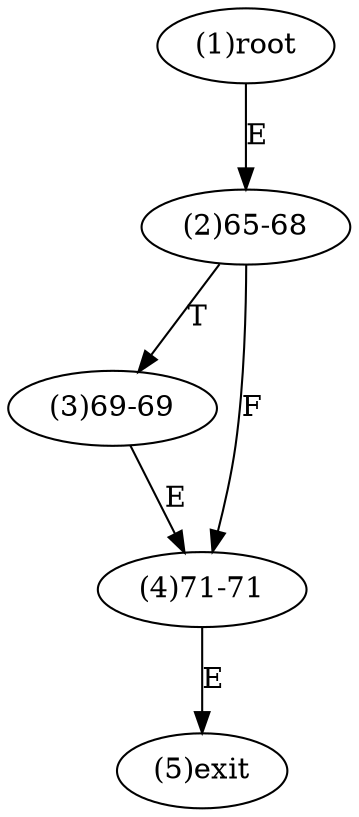 digraph "" { 
1[ label="(1)root"];
2[ label="(2)65-68"];
3[ label="(3)69-69"];
4[ label="(4)71-71"];
5[ label="(5)exit"];
1->2[ label="E"];
2->4[ label="F"];
2->3[ label="T"];
3->4[ label="E"];
4->5[ label="E"];
}